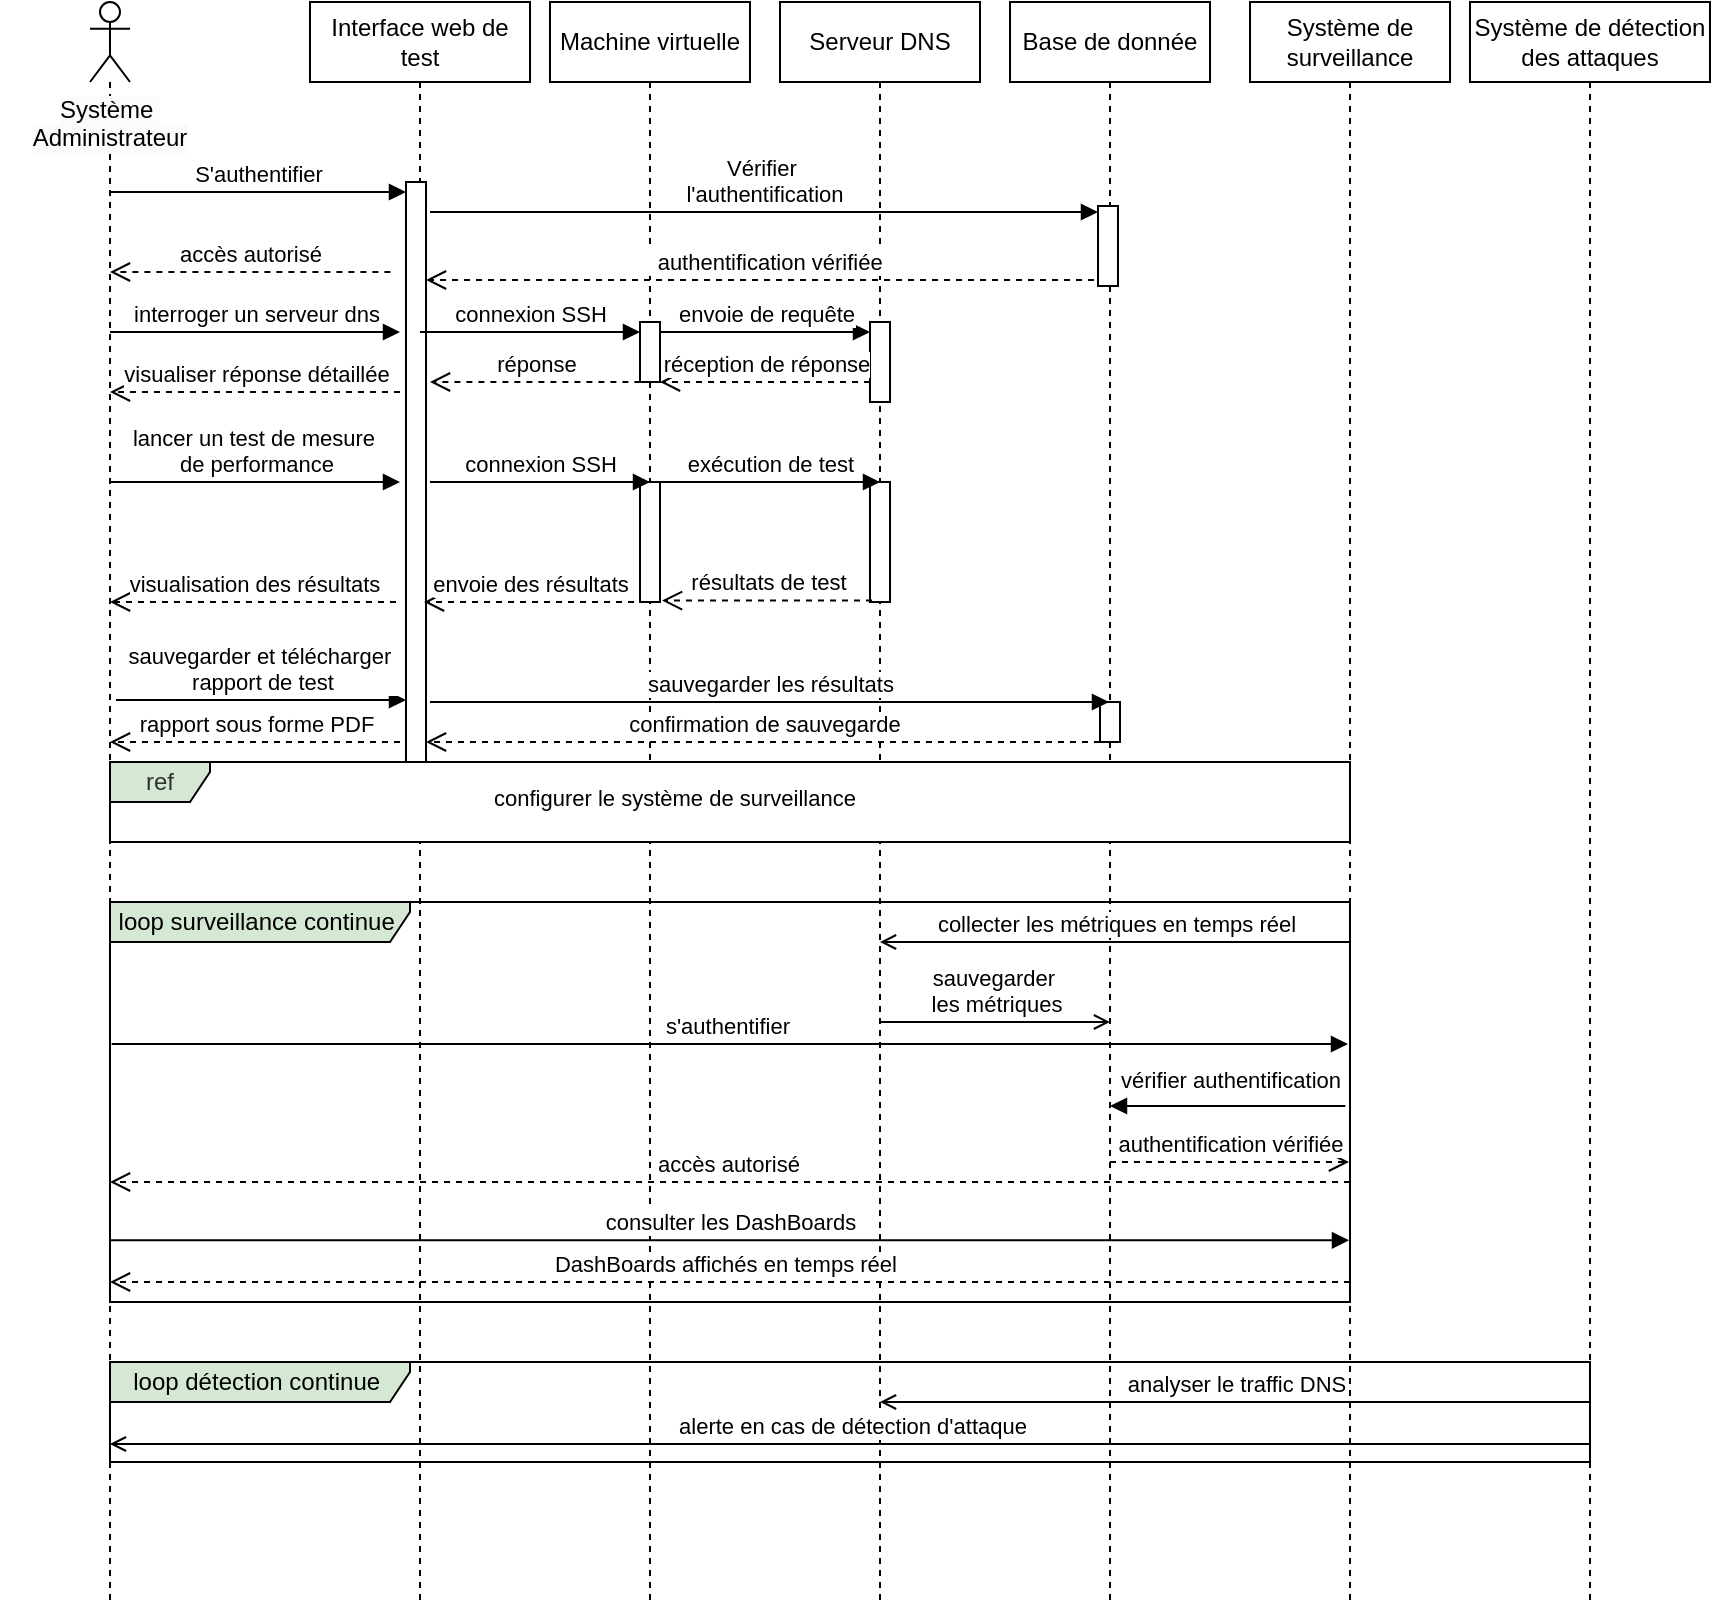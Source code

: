 <mxfile version="24.7.1" type="github">
  <diagram name="Page-1" id="2YBvvXClWsGukQMizWep">
    <mxGraphModel dx="1963" dy="530" grid="1" gridSize="10" guides="1" tooltips="1" connect="1" arrows="1" fold="1" page="1" pageScale="1" pageWidth="850" pageHeight="1100" math="0" shadow="0">
      <root>
        <mxCell id="0" />
        <mxCell id="1" parent="0" />
        <mxCell id="aM9ryv3xv72pqoxQDRHE-5" value="Interface web de test" style="shape=umlLifeline;perimeter=lifelinePerimeter;whiteSpace=wrap;html=1;container=0;dropTarget=0;collapsible=0;recursiveResize=0;outlineConnect=0;portConstraint=eastwest;newEdgeStyle={&quot;edgeStyle&quot;:&quot;elbowEdgeStyle&quot;,&quot;elbow&quot;:&quot;vertical&quot;,&quot;curved&quot;:0,&quot;rounded&quot;:0};" parent="1" vertex="1">
          <mxGeometry x="140" y="40" width="110" height="800" as="geometry" />
        </mxCell>
        <mxCell id="_VK_tqBm-G3R0EHeaTmm-22" value="" style="html=1;points=[[0,0,0,0,5],[0,1,0,0,-5],[1,0,0,0,5],[1,1,0,0,-5]];perimeter=orthogonalPerimeter;outlineConnect=0;targetShapes=umlLifeline;portConstraint=eastwest;newEdgeStyle={&quot;curved&quot;:0,&quot;rounded&quot;:0};" vertex="1" parent="aM9ryv3xv72pqoxQDRHE-5">
          <mxGeometry x="48" y="90" width="10" height="300" as="geometry" />
        </mxCell>
        <mxCell id="_VK_tqBm-G3R0EHeaTmm-1" value="Machine virtuelle" style="shape=umlLifeline;perimeter=lifelinePerimeter;whiteSpace=wrap;html=1;container=0;dropTarget=0;collapsible=0;recursiveResize=0;outlineConnect=0;portConstraint=eastwest;newEdgeStyle={&quot;edgeStyle&quot;:&quot;elbowEdgeStyle&quot;,&quot;elbow&quot;:&quot;vertical&quot;,&quot;curved&quot;:0,&quot;rounded&quot;:0};" vertex="1" parent="1">
          <mxGeometry x="260" y="40" width="100" height="800" as="geometry" />
        </mxCell>
        <mxCell id="_VK_tqBm-G3R0EHeaTmm-37" value="" style="html=1;points=[[0,0,0,0,5],[0,1,0,0,-5],[1,0,0,0,5],[1,1,0,0,-5]];perimeter=orthogonalPerimeter;outlineConnect=0;targetShapes=umlLifeline;portConstraint=eastwest;newEdgeStyle={&quot;curved&quot;:0,&quot;rounded&quot;:0};" vertex="1" parent="_VK_tqBm-G3R0EHeaTmm-1">
          <mxGeometry x="45" y="160" width="10" height="30" as="geometry" />
        </mxCell>
        <mxCell id="_VK_tqBm-G3R0EHeaTmm-38" value="connexion SSH" style="html=1;verticalAlign=bottom;endArrow=block;curved=0;rounded=0;entryX=0;entryY=0;entryDx=0;entryDy=5;" edge="1" target="_VK_tqBm-G3R0EHeaTmm-37" parent="_VK_tqBm-G3R0EHeaTmm-1">
          <mxGeometry relative="1" as="geometry">
            <mxPoint x="-65" y="165" as="sourcePoint" />
          </mxGeometry>
        </mxCell>
        <mxCell id="_VK_tqBm-G3R0EHeaTmm-48" value="" style="html=1;points=[[0,0,0,0,5],[0,1,0,0,-5],[1,0,0,0,5],[1,1,0,0,-5]];perimeter=orthogonalPerimeter;outlineConnect=0;targetShapes=umlLifeline;portConstraint=eastwest;newEdgeStyle={&quot;curved&quot;:0,&quot;rounded&quot;:0};" vertex="1" parent="_VK_tqBm-G3R0EHeaTmm-1">
          <mxGeometry x="45" y="240" width="10" height="60" as="geometry" />
        </mxCell>
        <mxCell id="_VK_tqBm-G3R0EHeaTmm-4" value="Base de donnée" style="shape=umlLifeline;perimeter=lifelinePerimeter;whiteSpace=wrap;html=1;container=0;dropTarget=0;collapsible=0;recursiveResize=0;outlineConnect=0;portConstraint=eastwest;newEdgeStyle={&quot;edgeStyle&quot;:&quot;elbowEdgeStyle&quot;,&quot;elbow&quot;:&quot;vertical&quot;,&quot;curved&quot;:0,&quot;rounded&quot;:0};" vertex="1" parent="1">
          <mxGeometry x="490" y="40" width="100" height="800" as="geometry" />
        </mxCell>
        <mxCell id="_VK_tqBm-G3R0EHeaTmm-28" value="" style="html=1;points=[[0,0,0,0,5],[0,1,0,0,-5],[1,0,0,0,5],[1,1,0,0,-5]];perimeter=orthogonalPerimeter;outlineConnect=0;targetShapes=umlLifeline;portConstraint=eastwest;newEdgeStyle={&quot;curved&quot;:0,&quot;rounded&quot;:0};" vertex="1" parent="_VK_tqBm-G3R0EHeaTmm-4">
          <mxGeometry x="44" y="102" width="10" height="40" as="geometry" />
        </mxCell>
        <mxCell id="_VK_tqBm-G3R0EHeaTmm-57" value="" style="html=1;points=[[0,0,0,0,5],[0,1,0,0,-5],[1,0,0,0,5],[1,1,0,0,-5]];perimeter=orthogonalPerimeter;outlineConnect=0;targetShapes=umlLifeline;portConstraint=eastwest;newEdgeStyle={&quot;curved&quot;:0,&quot;rounded&quot;:0};" vertex="1" parent="_VK_tqBm-G3R0EHeaTmm-4">
          <mxGeometry x="45" y="350" width="10" height="20" as="geometry" />
        </mxCell>
        <mxCell id="_VK_tqBm-G3R0EHeaTmm-5" value="Serveur DNS" style="shape=umlLifeline;perimeter=lifelinePerimeter;whiteSpace=wrap;html=1;container=0;dropTarget=0;collapsible=0;recursiveResize=0;outlineConnect=0;portConstraint=eastwest;newEdgeStyle={&quot;edgeStyle&quot;:&quot;elbowEdgeStyle&quot;,&quot;elbow&quot;:&quot;vertical&quot;,&quot;curved&quot;:0,&quot;rounded&quot;:0};" vertex="1" parent="1">
          <mxGeometry x="375" y="40" width="100" height="800" as="geometry" />
        </mxCell>
        <mxCell id="_VK_tqBm-G3R0EHeaTmm-40" value="" style="html=1;points=[[0,0,0,0,5],[0,1,0,0,-5],[1,0,0,0,5],[1,1,0,0,-5]];perimeter=orthogonalPerimeter;outlineConnect=0;targetShapes=umlLifeline;portConstraint=eastwest;newEdgeStyle={&quot;curved&quot;:0,&quot;rounded&quot;:0};" vertex="1" parent="_VK_tqBm-G3R0EHeaTmm-5">
          <mxGeometry x="45" y="160" width="10" height="40" as="geometry" />
        </mxCell>
        <mxCell id="_VK_tqBm-G3R0EHeaTmm-51" value="" style="html=1;points=[[0,0,0,0,5],[0,1,0,0,-5],[1,0,0,0,5],[1,1,0,0,-5]];perimeter=orthogonalPerimeter;outlineConnect=0;targetShapes=umlLifeline;portConstraint=eastwest;newEdgeStyle={&quot;curved&quot;:0,&quot;rounded&quot;:0};" vertex="1" parent="_VK_tqBm-G3R0EHeaTmm-5">
          <mxGeometry x="45" y="240" width="10" height="60" as="geometry" />
        </mxCell>
        <mxCell id="_VK_tqBm-G3R0EHeaTmm-6" value="Système de surveillance" style="shape=umlLifeline;perimeter=lifelinePerimeter;whiteSpace=wrap;html=1;container=0;dropTarget=0;collapsible=0;recursiveResize=0;outlineConnect=0;portConstraint=eastwest;newEdgeStyle={&quot;edgeStyle&quot;:&quot;elbowEdgeStyle&quot;,&quot;elbow&quot;:&quot;vertical&quot;,&quot;curved&quot;:0,&quot;rounded&quot;:0};" vertex="1" parent="1">
          <mxGeometry x="610" y="40" width="100" height="800" as="geometry" />
        </mxCell>
        <mxCell id="_VK_tqBm-G3R0EHeaTmm-7" value="Système de détection des attaques" style="shape=umlLifeline;perimeter=lifelinePerimeter;whiteSpace=wrap;html=1;container=0;dropTarget=0;collapsible=0;recursiveResize=0;outlineConnect=0;portConstraint=eastwest;newEdgeStyle={&quot;edgeStyle&quot;:&quot;elbowEdgeStyle&quot;,&quot;elbow&quot;:&quot;vertical&quot;,&quot;curved&quot;:0,&quot;rounded&quot;:0};" vertex="1" parent="1">
          <mxGeometry x="720" y="40" width="120" height="800" as="geometry" />
        </mxCell>
        <mxCell id="_VK_tqBm-G3R0EHeaTmm-14" value="" style="shape=umlLifeline;perimeter=lifelinePerimeter;whiteSpace=wrap;html=1;container=1;dropTarget=0;collapsible=0;recursiveResize=0;outlineConnect=0;portConstraint=eastwest;newEdgeStyle={&quot;curved&quot;:0,&quot;rounded&quot;:0};participant=umlActor;" vertex="1" parent="1">
          <mxGeometry x="30" y="40" width="20" height="800" as="geometry" />
        </mxCell>
        <mxCell id="_VK_tqBm-G3R0EHeaTmm-19" value="&lt;span style=&quot;color: rgb(0, 0, 0); font-family: Helvetica; font-size: 12px; font-style: normal; font-variant-ligatures: normal; font-variant-caps: normal; font-weight: 400; letter-spacing: normal; orphans: 2; text-indent: 0px; text-transform: none; widows: 2; word-spacing: 0px; -webkit-text-stroke-width: 0px; white-space: nowrap; background-color: rgb(251, 251, 251); text-decoration-thickness: initial; text-decoration-style: initial; text-decoration-color: initial; float: none; display: inline !important;&quot;&gt;Système&amp;nbsp;&lt;/span&gt;&lt;div style=&quot;forced-color-adjust: none; color: rgb(0, 0, 0); font-family: Helvetica; font-size: 12px; font-style: normal; font-variant-ligatures: normal; font-variant-caps: normal; font-weight: 400; letter-spacing: normal; orphans: 2; text-indent: 0px; text-transform: none; widows: 2; word-spacing: 0px; -webkit-text-stroke-width: 0px; white-space: nowrap; background-color: rgb(251, 251, 251); text-decoration-thickness: initial; text-decoration-style: initial; text-decoration-color: initial;&quot;&gt;Administrateur&lt;/div&gt;" style="text;whiteSpace=wrap;html=1;align=center;" vertex="1" parent="1">
          <mxGeometry x="-15" y="80" width="110" height="50" as="geometry" />
        </mxCell>
        <mxCell id="_VK_tqBm-G3R0EHeaTmm-24" value="accès autorisé" style="html=1;verticalAlign=bottom;endArrow=open;dashed=1;endSize=8;curved=0;rounded=0;" edge="1" parent="1" target="_VK_tqBm-G3R0EHeaTmm-14">
          <mxGeometry relative="1" as="geometry">
            <mxPoint x="50.0" y="175" as="targetPoint" />
            <mxPoint x="180.19" y="175" as="sourcePoint" />
          </mxGeometry>
        </mxCell>
        <mxCell id="_VK_tqBm-G3R0EHeaTmm-23" value="S&#39;authentifier" style="html=1;verticalAlign=bottom;endArrow=block;curved=0;rounded=0;entryX=0;entryY=0;entryDx=0;entryDy=5;" edge="1" target="_VK_tqBm-G3R0EHeaTmm-22" parent="1" source="_VK_tqBm-G3R0EHeaTmm-14">
          <mxGeometry relative="1" as="geometry">
            <mxPoint x="70" y="135" as="sourcePoint" />
          </mxGeometry>
        </mxCell>
        <mxCell id="_VK_tqBm-G3R0EHeaTmm-30" value="&amp;nbsp; &amp;nbsp;authentification vérifiée" style="html=1;verticalAlign=bottom;endArrow=open;dashed=1;endSize=8;curved=0;rounded=0;exitX=0;exitY=1;exitDx=0;exitDy=-5;" edge="1" parent="1">
          <mxGeometry relative="1" as="geometry">
            <mxPoint x="198" y="179" as="targetPoint" />
            <mxPoint x="532" y="179" as="sourcePoint" />
          </mxGeometry>
        </mxCell>
        <mxCell id="_VK_tqBm-G3R0EHeaTmm-29" value="Vérifier&amp;nbsp;&lt;div&gt;l&#39;authentification&lt;/div&gt;" style="html=1;verticalAlign=bottom;endArrow=block;curved=0;rounded=0;entryX=0;entryY=0;entryDx=0;entryDy=5;" edge="1" parent="1">
          <mxGeometry relative="1" as="geometry">
            <mxPoint x="200" y="145" as="sourcePoint" />
            <mxPoint x="534" y="145" as="targetPoint" />
          </mxGeometry>
        </mxCell>
        <mxCell id="_VK_tqBm-G3R0EHeaTmm-33" value="interroger un serveur dns" style="html=1;verticalAlign=bottom;endArrow=block;curved=0;rounded=0;entryX=0;entryY=0;entryDx=0;entryDy=5;" edge="1" parent="1" source="_VK_tqBm-G3R0EHeaTmm-14">
          <mxGeometry relative="1" as="geometry">
            <mxPoint x="60" y="205" as="sourcePoint" />
            <mxPoint x="185" y="205" as="targetPoint" />
          </mxGeometry>
        </mxCell>
        <mxCell id="_VK_tqBm-G3R0EHeaTmm-34" value="visualiser réponse détaillée" style="html=1;verticalAlign=bottom;endArrow=open;dashed=1;endSize=8;curved=0;rounded=0;exitX=0;exitY=1;exitDx=0;exitDy=-5;" edge="1" parent="1" target="_VK_tqBm-G3R0EHeaTmm-14">
          <mxGeometry relative="1" as="geometry">
            <mxPoint x="60" y="275" as="targetPoint" />
            <mxPoint x="185" y="235" as="sourcePoint" />
          </mxGeometry>
        </mxCell>
        <mxCell id="_VK_tqBm-G3R0EHeaTmm-39" value="réponse" style="html=1;verticalAlign=bottom;endArrow=open;dashed=1;endSize=8;curved=0;rounded=0;exitX=0;exitY=1;exitDx=0;exitDy=-5;" edge="1" parent="1">
          <mxGeometry relative="1" as="geometry">
            <mxPoint x="200" y="230" as="targetPoint" />
            <mxPoint x="305.19" y="230" as="sourcePoint" />
          </mxGeometry>
        </mxCell>
        <mxCell id="_VK_tqBm-G3R0EHeaTmm-41" value="envoie de requête" style="html=1;verticalAlign=bottom;endArrow=block;curved=0;rounded=0;entryX=0;entryY=0;entryDx=0;entryDy=5;exitX=1;exitY=0;exitDx=0;exitDy=5;exitPerimeter=0;" edge="1" target="_VK_tqBm-G3R0EHeaTmm-40" parent="1" source="_VK_tqBm-G3R0EHeaTmm-37">
          <mxGeometry relative="1" as="geometry">
            <mxPoint x="320" y="205" as="sourcePoint" />
          </mxGeometry>
        </mxCell>
        <mxCell id="_VK_tqBm-G3R0EHeaTmm-44" value="réception de réponse" style="html=1;verticalAlign=bottom;endArrow=open;dashed=1;endSize=8;curved=0;rounded=0;" edge="1" parent="1" target="_VK_tqBm-G3R0EHeaTmm-37">
          <mxGeometry relative="1" as="geometry">
            <mxPoint x="330" y="230" as="targetPoint" />
            <mxPoint x="420" y="230" as="sourcePoint" />
          </mxGeometry>
        </mxCell>
        <mxCell id="_VK_tqBm-G3R0EHeaTmm-46" value="lancer un test de mesure&amp;nbsp;&lt;div&gt;de performance&lt;/div&gt;" style="html=1;verticalAlign=bottom;endArrow=block;curved=0;rounded=0;entryX=0;entryY=0;entryDx=0;entryDy=5;" edge="1" parent="1">
          <mxGeometry relative="1" as="geometry">
            <mxPoint x="40" y="280" as="sourcePoint" />
            <mxPoint x="185" y="280" as="targetPoint" />
          </mxGeometry>
        </mxCell>
        <mxCell id="_VK_tqBm-G3R0EHeaTmm-47" value="connexion SSH" style="html=1;verticalAlign=bottom;endArrow=block;curved=0;rounded=0;entryX=0;entryY=0;entryDx=0;entryDy=5;" edge="1" parent="1">
          <mxGeometry relative="1" as="geometry">
            <mxPoint x="200" y="280" as="sourcePoint" />
            <mxPoint x="310" y="280" as="targetPoint" />
          </mxGeometry>
        </mxCell>
        <mxCell id="_VK_tqBm-G3R0EHeaTmm-50" value="exécution de test" style="html=1;verticalAlign=bottom;endArrow=block;curved=0;rounded=0;entryX=0;entryY=0;entryDx=0;entryDy=5;" edge="1" parent="1">
          <mxGeometry relative="1" as="geometry">
            <mxPoint x="315" y="280" as="sourcePoint" />
            <mxPoint x="425" y="280" as="targetPoint" />
          </mxGeometry>
        </mxCell>
        <mxCell id="_VK_tqBm-G3R0EHeaTmm-52" value="résultats de test" style="html=1;verticalAlign=bottom;endArrow=open;dashed=1;endSize=8;curved=0;rounded=0;" edge="1" parent="1">
          <mxGeometry relative="1" as="geometry">
            <mxPoint x="316" y="339.31" as="targetPoint" />
            <mxPoint x="421" y="339.31" as="sourcePoint" />
          </mxGeometry>
        </mxCell>
        <mxCell id="_VK_tqBm-G3R0EHeaTmm-53" value="envoie des résultats" style="html=1;verticalAlign=bottom;endArrow=open;dashed=1;endSize=8;curved=0;rounded=0;" edge="1" parent="1">
          <mxGeometry relative="1" as="geometry">
            <mxPoint x="197" y="340" as="targetPoint" />
            <mxPoint x="302" y="340" as="sourcePoint" />
          </mxGeometry>
        </mxCell>
        <mxCell id="_VK_tqBm-G3R0EHeaTmm-54" value="visualisation des résultats" style="html=1;verticalAlign=bottom;endArrow=open;dashed=1;endSize=8;curved=0;rounded=0;" edge="1" parent="1" target="_VK_tqBm-G3R0EHeaTmm-14">
          <mxGeometry relative="1" as="geometry">
            <mxPoint x="78" y="340" as="targetPoint" />
            <mxPoint x="183" y="340" as="sourcePoint" />
          </mxGeometry>
        </mxCell>
        <mxCell id="_VK_tqBm-G3R0EHeaTmm-55" value="sauvegarder et télécharger&amp;nbsp;&lt;div&gt;rapport de test&lt;/div&gt;" style="html=1;verticalAlign=bottom;endArrow=block;curved=0;rounded=0;entryX=0;entryY=0;entryDx=0;entryDy=5;" edge="1" parent="1">
          <mxGeometry relative="1" as="geometry">
            <mxPoint x="43" y="389" as="sourcePoint" />
            <mxPoint x="188" y="389" as="targetPoint" />
          </mxGeometry>
        </mxCell>
        <mxCell id="_VK_tqBm-G3R0EHeaTmm-56" value="sauvegarder les résultats" style="html=1;verticalAlign=bottom;endArrow=block;curved=0;rounded=0;" edge="1" parent="1" target="_VK_tqBm-G3R0EHeaTmm-4">
          <mxGeometry relative="1" as="geometry">
            <mxPoint x="200" y="390" as="sourcePoint" />
            <mxPoint x="335" y="390" as="targetPoint" />
          </mxGeometry>
        </mxCell>
        <mxCell id="_VK_tqBm-G3R0EHeaTmm-58" value="confirmation de sauvegarde" style="html=1;verticalAlign=bottom;endArrow=open;dashed=1;endSize=8;curved=0;rounded=0;" edge="1" parent="1" target="_VK_tqBm-G3R0EHeaTmm-22">
          <mxGeometry relative="1" as="geometry">
            <mxPoint x="200" y="410" as="targetPoint" />
            <mxPoint x="535" y="410" as="sourcePoint" />
          </mxGeometry>
        </mxCell>
        <mxCell id="_VK_tqBm-G3R0EHeaTmm-60" value="rapport sous forme PDF" style="html=1;verticalAlign=bottom;endArrow=open;dashed=1;endSize=8;curved=0;rounded=0;" edge="1" parent="1" target="_VK_tqBm-G3R0EHeaTmm-14">
          <mxGeometry relative="1" as="geometry">
            <mxPoint x="60" y="410" as="targetPoint" />
            <mxPoint x="185" y="410" as="sourcePoint" />
          </mxGeometry>
        </mxCell>
        <mxCell id="_VK_tqBm-G3R0EHeaTmm-63" value="loop surveillance continue&amp;nbsp;" style="shape=umlFrame;whiteSpace=wrap;html=1;pointerEvents=0;width=150;height=20;fillColor=#D5E8D4;" vertex="1" parent="1">
          <mxGeometry x="40" y="490" width="620" height="200" as="geometry" />
        </mxCell>
        <mxCell id="_VK_tqBm-G3R0EHeaTmm-64" value="collecter les métriques en temps réel" style="html=1;verticalAlign=bottom;endArrow=open;curved=0;rounded=0;endFill=0;" edge="1" parent="1">
          <mxGeometry x="-0.003" relative="1" as="geometry">
            <mxPoint x="659.69" y="510.0" as="sourcePoint" />
            <mxPoint x="425.0" y="510.0" as="targetPoint" />
            <mxPoint as="offset" />
          </mxGeometry>
        </mxCell>
        <mxCell id="_VK_tqBm-G3R0EHeaTmm-68" value="ref" style="shape=umlFrame;whiteSpace=wrap;html=1;pointerEvents=0;width=50;height=20;fillColor=#D5E8D4;fontColor=#333333;strokeColor=#000000;swimlaneFillColor=default;" vertex="1" parent="1">
          <mxGeometry x="40" y="420" width="620" height="40" as="geometry" />
        </mxCell>
        <mxCell id="_VK_tqBm-G3R0EHeaTmm-71" value="&lt;span style=&quot;color: rgb(0, 0, 0); font-family: Helvetica; font-size: 11px; font-style: normal; font-variant-ligatures: normal; font-variant-caps: normal; font-weight: 400; letter-spacing: normal; orphans: 2; text-align: center; text-indent: 0px; text-transform: none; widows: 2; word-spacing: 0px; -webkit-text-stroke-width: 0px; white-space: nowrap; background-color: rgb(255, 255, 255); text-decoration-thickness: initial; text-decoration-style: initial; text-decoration-color: initial; display: inline !important; float: none;&quot;&gt;configurer le système de surveillance&lt;/span&gt;" style="text;whiteSpace=wrap;html=1;" vertex="1" parent="1">
          <mxGeometry x="230" y="424" width="217" height="40" as="geometry" />
        </mxCell>
        <mxCell id="_VK_tqBm-G3R0EHeaTmm-72" value="sauvegarder&amp;nbsp;&lt;div&gt;les métriques&lt;/div&gt;" style="html=1;verticalAlign=bottom;endArrow=open;curved=0;rounded=0;endFill=0;" edge="1" parent="1">
          <mxGeometry x="0.004" relative="1" as="geometry">
            <mxPoint x="425" y="550" as="sourcePoint" />
            <mxPoint x="540" y="550" as="targetPoint" />
            <mxPoint as="offset" />
          </mxGeometry>
        </mxCell>
        <mxCell id="_VK_tqBm-G3R0EHeaTmm-75" value="s&#39;authentifier&amp;nbsp;" style="html=1;verticalAlign=bottom;endArrow=block;curved=0;rounded=0;" edge="1" parent="1">
          <mxGeometry relative="1" as="geometry">
            <mxPoint x="40.81" y="561" as="sourcePoint" />
            <mxPoint x="659" y="561" as="targetPoint" />
          </mxGeometry>
        </mxCell>
        <mxCell id="_VK_tqBm-G3R0EHeaTmm-78" value="vérifier authentification" style="html=1;verticalAlign=bottom;endArrow=block;curved=0;rounded=0;" edge="1" parent="1">
          <mxGeometry x="-0.02" y="-4" relative="1" as="geometry">
            <mxPoint x="657.69" y="592" as="sourcePoint" />
            <mxPoint x="540" y="592" as="targetPoint" />
            <mxPoint as="offset" />
          </mxGeometry>
        </mxCell>
        <mxCell id="_VK_tqBm-G3R0EHeaTmm-79" value="authentification vérifiée" style="html=1;verticalAlign=bottom;endArrow=open;dashed=1;endSize=8;curved=0;rounded=0;" edge="1" parent="1" target="_VK_tqBm-G3R0EHeaTmm-6">
          <mxGeometry x="0.004" relative="1" as="geometry">
            <mxPoint x="654.5" y="620" as="targetPoint" />
            <mxPoint x="540" y="620" as="sourcePoint" />
            <mxPoint as="offset" />
          </mxGeometry>
        </mxCell>
        <mxCell id="_VK_tqBm-G3R0EHeaTmm-80" value="accès autorisé" style="html=1;verticalAlign=bottom;endArrow=open;dashed=1;endSize=8;curved=0;rounded=0;" edge="1" parent="1" target="_VK_tqBm-G3R0EHeaTmm-14">
          <mxGeometry x="0.004" relative="1" as="geometry">
            <mxPoint x="219.997" y="630" as="targetPoint" />
            <mxPoint x="660" y="630" as="sourcePoint" />
            <mxPoint as="offset" />
          </mxGeometry>
        </mxCell>
        <mxCell id="_VK_tqBm-G3R0EHeaTmm-82" value="consulter les DashBoards" style="html=1;verticalAlign=bottom;endArrow=block;curved=0;rounded=0;" edge="1" parent="1" target="_VK_tqBm-G3R0EHeaTmm-6">
          <mxGeometry relative="1" as="geometry">
            <mxPoint x="40" y="659.17" as="sourcePoint" />
            <mxPoint x="380" y="659.17" as="targetPoint" />
          </mxGeometry>
        </mxCell>
        <mxCell id="_VK_tqBm-G3R0EHeaTmm-85" value="DashBoards affichés en temps réel&amp;nbsp;" style="html=1;verticalAlign=bottom;endArrow=open;dashed=1;endSize=8;curved=0;rounded=0;" edge="1" parent="1">
          <mxGeometry x="0.004" relative="1" as="geometry">
            <mxPoint x="40" y="680" as="targetPoint" />
            <mxPoint x="660" y="680" as="sourcePoint" />
            <mxPoint as="offset" />
          </mxGeometry>
        </mxCell>
        <mxCell id="_VK_tqBm-G3R0EHeaTmm-86" value="loop détection continue&amp;nbsp;" style="shape=umlFrame;whiteSpace=wrap;html=1;pointerEvents=0;width=150;height=20;fillColor=#D5E8D4;" vertex="1" parent="1">
          <mxGeometry x="40" y="720" width="740" height="50" as="geometry" />
        </mxCell>
        <mxCell id="_VK_tqBm-G3R0EHeaTmm-87" value="analyser le traffic DNS" style="html=1;verticalAlign=bottom;endArrow=open;curved=0;rounded=0;endFill=0;" edge="1" parent="1" target="_VK_tqBm-G3R0EHeaTmm-5">
          <mxGeometry x="-0.003" relative="1" as="geometry">
            <mxPoint x="780" y="740" as="sourcePoint" />
            <mxPoint x="545.31" y="740" as="targetPoint" />
            <mxPoint as="offset" />
          </mxGeometry>
        </mxCell>
        <mxCell id="_VK_tqBm-G3R0EHeaTmm-88" value="alerte en cas de détection d&#39;attaque" style="html=1;verticalAlign=bottom;endArrow=open;curved=0;rounded=0;endFill=0;" edge="1" parent="1">
          <mxGeometry x="-0.003" relative="1" as="geometry">
            <mxPoint x="780" y="761" as="sourcePoint" />
            <mxPoint x="39.929" y="761" as="targetPoint" />
            <mxPoint as="offset" />
          </mxGeometry>
        </mxCell>
      </root>
    </mxGraphModel>
  </diagram>
</mxfile>
